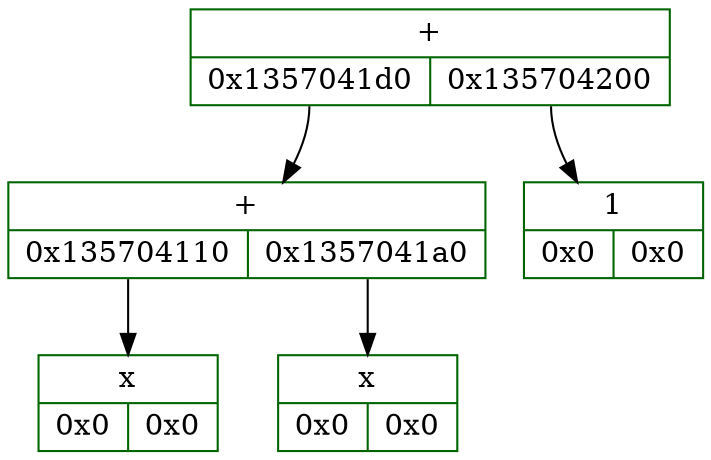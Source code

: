 digraph D{
	rankdir = TB

	node_5191516720 [color = "darkgreen", style = "filled", shape = "record", fillcolor = "white", label = "{ +  | {<fl5191516720> 0x1357041d0 | <fr5191516720> 0x135704200}}"]
	node_5191516720: <fl5191516720> -> node_5191516624 [color = "black", arrowhead = "normal", label = ""]
	node_5191516624 [color = "darkgreen", style = "filled", shape = "record", fillcolor = "white", label = "{ +  | {<fl5191516624> 0x135704110 | <fr5191516624> 0x1357041a0}}"]
	node_5191516624: <fl5191516624> -> node_5191516432 [color = "black", arrowhead = "normal", label = ""]
	node_5191516432 [color = "darkgreen", style = "filled", shape = "record", fillcolor = "white", label = "{x  | {<fl5191516432> 0x0 | <fr5191516432> 0x0}}"]
	node_5191516624: <fr5191516624> -> node_5191516576 [color = "black", arrowhead = "normal", label = ""]
	node_5191516576 [color = "darkgreen", style = "filled", shape = "record", fillcolor = "white", label = "{x  | {<fl5191516576> 0x0 | <fr5191516576> 0x0}}"]
	node_5191516720: <fr5191516720> -> node_5191516672 [color = "black", arrowhead = "normal", label = ""]
	node_5191516672 [color = "darkgreen", style = "filled", shape = "record", fillcolor = "white", label = "{1  | {<fl5191516672> 0x0 | <fr5191516672> 0x0}}"]
}
